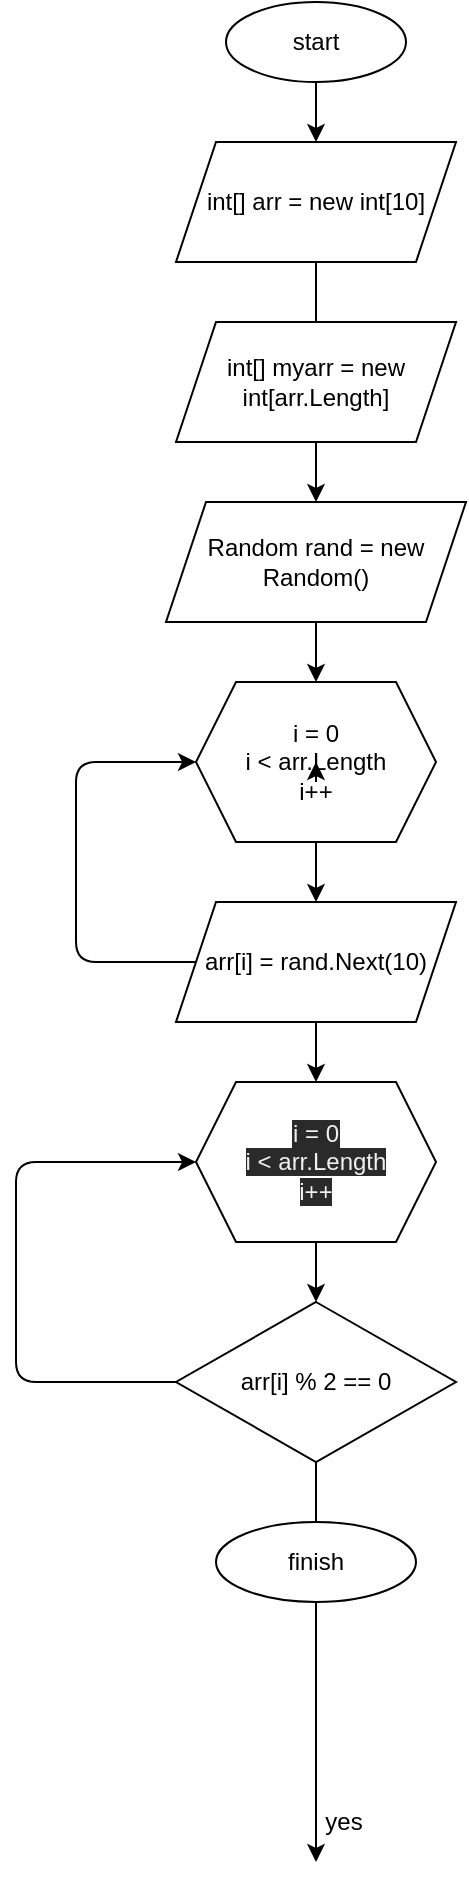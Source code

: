 <mxfile>
    <diagram id="2Pst-shuS-gJ0d8jF4Vy" name="Страница 1">
        <mxGraphModel dx="820" dy="575" grid="1" gridSize="10" guides="1" tooltips="1" connect="1" arrows="1" fold="1" page="1" pageScale="1" pageWidth="827" pageHeight="1169" math="0" shadow="0">
            <root>
                <mxCell id="0"/>
                <mxCell id="1" parent="0"/>
                <mxCell id="16" value="" style="edgeStyle=none;html=1;" parent="1" source="2" target="11" edge="1">
                    <mxGeometry relative="1" as="geometry"/>
                </mxCell>
                <mxCell id="2" value="start" style="ellipse;whiteSpace=wrap;html=1;" parent="1" vertex="1">
                    <mxGeometry x="355" width="90" height="40" as="geometry"/>
                </mxCell>
                <mxCell id="21" value="" style="edgeStyle=none;html=1;" parent="1" source="9" target="20" edge="1">
                    <mxGeometry relative="1" as="geometry"/>
                </mxCell>
                <mxCell id="9" value="i = 0&lt;br&gt;i &amp;lt; arr.Length&lt;br&gt;i++" style="shape=hexagon;perimeter=hexagonPerimeter2;whiteSpace=wrap;html=1;fixedSize=1;" parent="1" vertex="1">
                    <mxGeometry x="340" y="340" width="120" height="80" as="geometry"/>
                </mxCell>
                <mxCell id="18" value="" style="edgeStyle=none;html=1;startArrow=none;" parent="1" source="36" target="17" edge="1">
                    <mxGeometry relative="1" as="geometry"/>
                </mxCell>
                <mxCell id="11" value="int[] arr = new int[10]" style="shape=parallelogram;perimeter=parallelogramPerimeter;whiteSpace=wrap;html=1;fixedSize=1;" parent="1" vertex="1">
                    <mxGeometry x="330" y="70" width="140" height="60" as="geometry"/>
                </mxCell>
                <mxCell id="19" value="" style="edgeStyle=none;html=1;" parent="1" target="9" edge="1">
                    <mxGeometry relative="1" as="geometry">
                        <mxPoint x="400" y="390" as="sourcePoint"/>
                    </mxGeometry>
                </mxCell>
                <mxCell id="38" value="" style="edgeStyle=none;html=1;" edge="1" parent="1" source="17" target="9">
                    <mxGeometry relative="1" as="geometry"/>
                </mxCell>
                <mxCell id="17" value="Random rand = new Random()" style="shape=parallelogram;perimeter=parallelogramPerimeter;whiteSpace=wrap;html=1;fixedSize=1;" parent="1" vertex="1">
                    <mxGeometry x="325" y="250" width="150" height="60" as="geometry"/>
                </mxCell>
                <mxCell id="22" value="" style="edgeStyle=none;html=1;" parent="1" source="20" edge="1">
                    <mxGeometry relative="1" as="geometry">
                        <mxPoint x="400" y="540" as="targetPoint"/>
                    </mxGeometry>
                </mxCell>
                <mxCell id="24" value="" style="edgeStyle=none;html=1;entryX=0;entryY=0.5;entryDx=0;entryDy=0;" parent="1" source="20" target="9" edge="1">
                    <mxGeometry relative="1" as="geometry">
                        <mxPoint x="250" y="300" as="targetPoint"/>
                        <Array as="points">
                            <mxPoint x="280" y="480"/>
                            <mxPoint x="280" y="380"/>
                        </Array>
                    </mxGeometry>
                </mxCell>
                <mxCell id="20" value="arr[i] = rand.Next(10)" style="shape=parallelogram;perimeter=parallelogramPerimeter;whiteSpace=wrap;html=1;fixedSize=1;" parent="1" vertex="1">
                    <mxGeometry x="330" y="450" width="140" height="60" as="geometry"/>
                </mxCell>
                <mxCell id="28" value="" style="edgeStyle=none;html=1;" parent="1" source="25" target="27" edge="1">
                    <mxGeometry relative="1" as="geometry"/>
                </mxCell>
                <mxCell id="25" value="&#10;&#10;&lt;span style=&quot;color: rgb(240, 240, 240); font-family: helvetica; font-size: 12px; font-style: normal; font-weight: 400; letter-spacing: normal; text-align: center; text-indent: 0px; text-transform: none; word-spacing: 0px; background-color: rgb(42, 42, 42); display: inline; float: none;&quot;&gt;i = 0&lt;/span&gt;&lt;br style=&quot;color: rgb(240, 240, 240); font-family: helvetica; font-size: 12px; font-style: normal; font-weight: 400; letter-spacing: normal; text-align: center; text-indent: 0px; text-transform: none; word-spacing: 0px; background-color: rgb(42, 42, 42);&quot;&gt;&lt;span style=&quot;color: rgb(240, 240, 240); font-family: helvetica; font-size: 12px; font-style: normal; font-weight: 400; letter-spacing: normal; text-align: center; text-indent: 0px; text-transform: none; word-spacing: 0px; background-color: rgb(42, 42, 42); display: inline; float: none;&quot;&gt;i &amp;lt; arr.Length&lt;/span&gt;&lt;br style=&quot;color: rgb(240, 240, 240); font-family: helvetica; font-size: 12px; font-style: normal; font-weight: 400; letter-spacing: normal; text-align: center; text-indent: 0px; text-transform: none; word-spacing: 0px; background-color: rgb(42, 42, 42);&quot;&gt;&lt;span style=&quot;color: rgb(240, 240, 240); font-family: helvetica; font-size: 12px; font-style: normal; font-weight: 400; letter-spacing: normal; text-align: center; text-indent: 0px; text-transform: none; word-spacing: 0px; background-color: rgb(42, 42, 42); display: inline; float: none;&quot;&gt;i++&lt;/span&gt;&#10;&#10;" style="shape=hexagon;perimeter=hexagonPerimeter2;whiteSpace=wrap;html=1;fixedSize=1;" parent="1" vertex="1">
                    <mxGeometry x="340" y="540" width="120" height="80" as="geometry"/>
                </mxCell>
                <mxCell id="30" value="" style="edgeStyle=none;html=1;" parent="1" source="27" edge="1">
                    <mxGeometry relative="1" as="geometry">
                        <mxPoint x="400" y="930" as="targetPoint"/>
                    </mxGeometry>
                </mxCell>
                <mxCell id="35" value="" style="edgeStyle=none;html=1;entryX=0;entryY=0.5;entryDx=0;entryDy=0;" parent="1" source="27" target="25" edge="1">
                    <mxGeometry relative="1" as="geometry">
                        <mxPoint x="220" y="690" as="targetPoint"/>
                        <Array as="points">
                            <mxPoint x="250" y="690"/>
                            <mxPoint x="250" y="580"/>
                        </Array>
                    </mxGeometry>
                </mxCell>
                <mxCell id="27" value="arr[i] % 2 == 0" style="rhombus;whiteSpace=wrap;html=1;" parent="1" vertex="1">
                    <mxGeometry x="330" y="650" width="140" height="80" as="geometry"/>
                </mxCell>
                <mxCell id="31" value="finish" style="ellipse;whiteSpace=wrap;html=1;" parent="1" vertex="1">
                    <mxGeometry x="350" y="760" width="100" height="40" as="geometry"/>
                </mxCell>
                <mxCell id="33" value="yes" style="text;html=1;strokeColor=none;fillColor=none;align=center;verticalAlign=middle;whiteSpace=wrap;rounded=0;" parent="1" vertex="1">
                    <mxGeometry x="394" y="900" width="40" height="20" as="geometry"/>
                </mxCell>
                <mxCell id="36" value="int[] myarr = new int[arr.Length]" style="shape=parallelogram;perimeter=parallelogramPerimeter;whiteSpace=wrap;html=1;fixedSize=1;" vertex="1" parent="1">
                    <mxGeometry x="330" y="160" width="140" height="60" as="geometry"/>
                </mxCell>
                <mxCell id="37" value="" style="edgeStyle=none;html=1;endArrow=none;" edge="1" parent="1" source="11" target="36">
                    <mxGeometry relative="1" as="geometry">
                        <mxPoint x="400" y="130" as="sourcePoint"/>
                        <mxPoint x="400" y="290" as="targetPoint"/>
                    </mxGeometry>
                </mxCell>
            </root>
        </mxGraphModel>
    </diagram>
</mxfile>